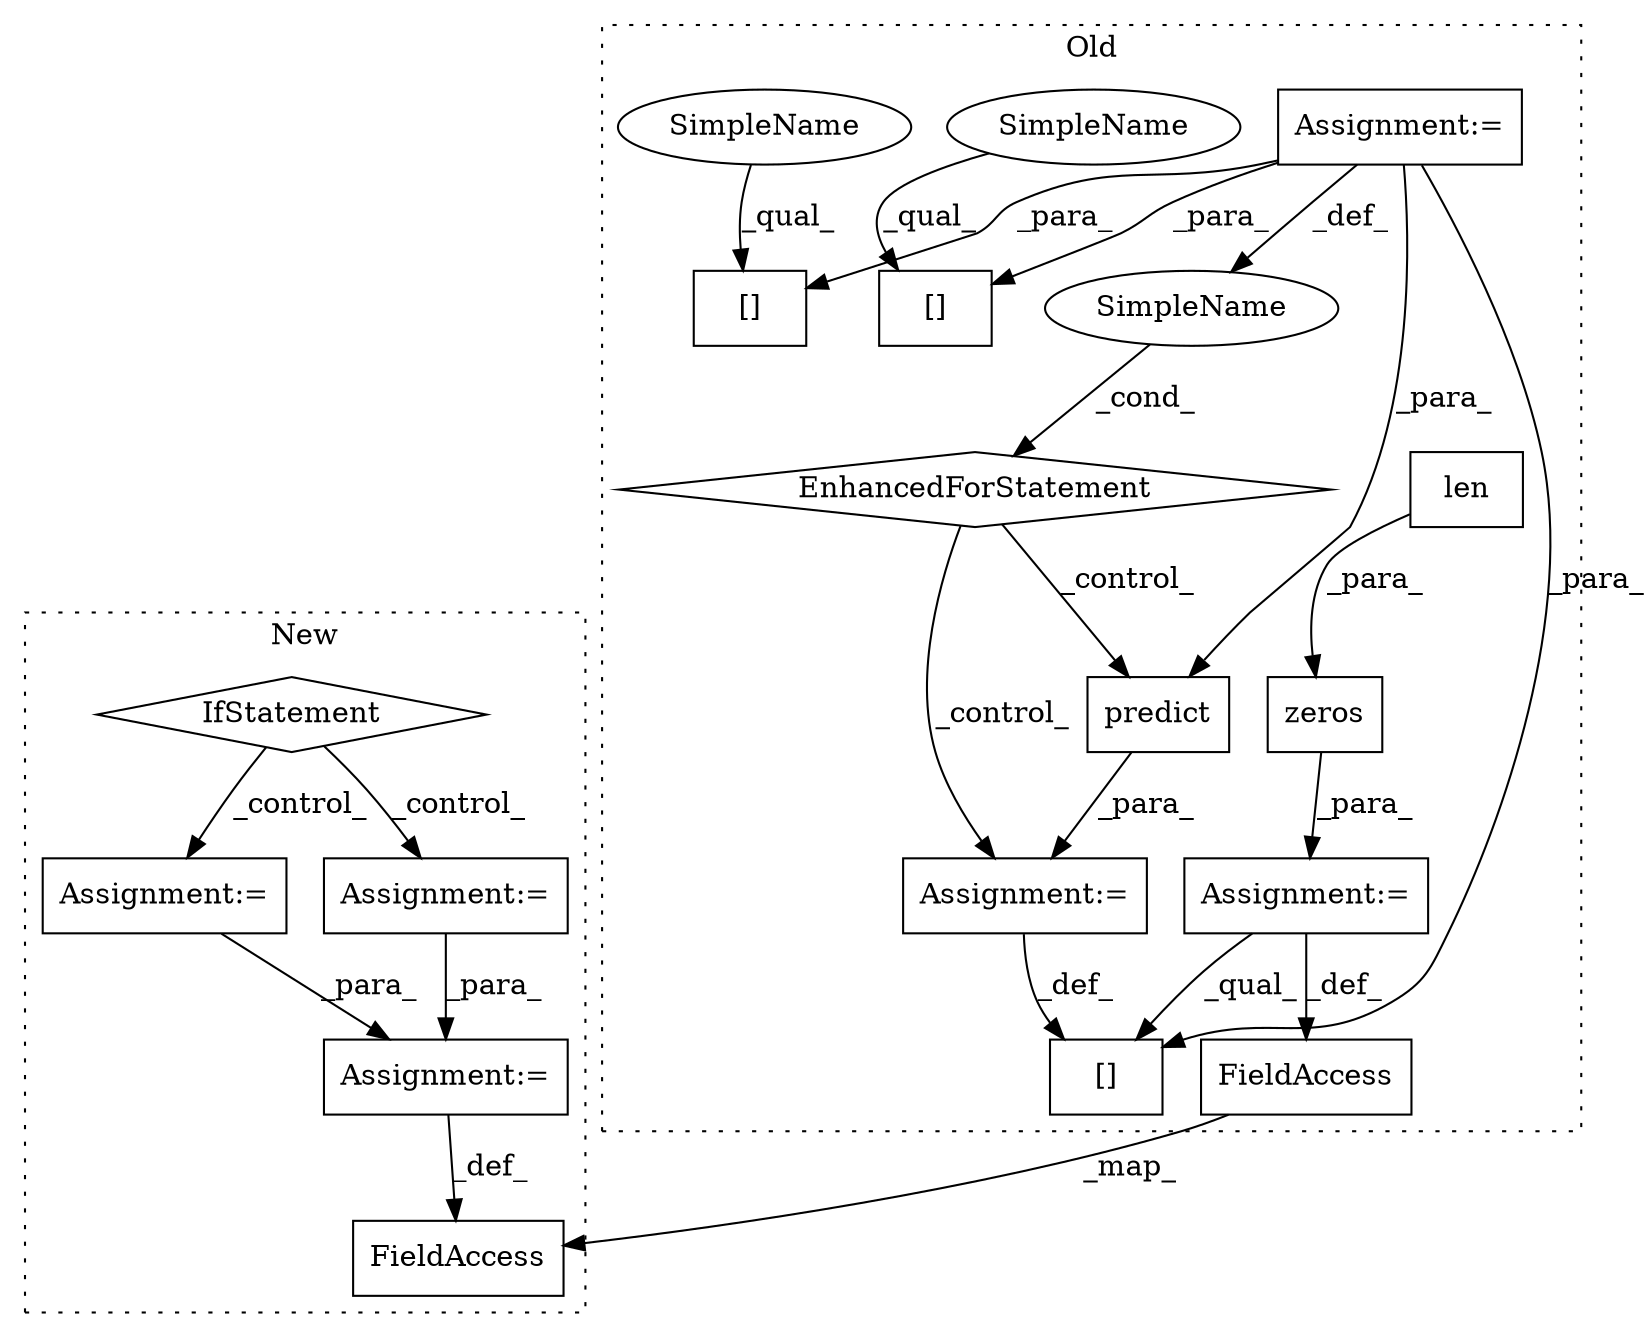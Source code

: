 digraph G {
subgraph cluster0 {
1 [label="predict" a="32" s="1656,1742" l="8,1" shape="box"];
3 [label="Assignment:=" a="7" s="1641" l="1" shape="box"];
4 [label="SimpleName" a="42" s="1484" l="1" shape="ellipse"];
8 [label="EnhancedForStatement" a="70" s="1416,1507" l="64,2" shape="diamond"];
9 [label="[]" a="2" s="1634,1640" l="4,1" shape="box"];
10 [label="len" a="32" s="1309,1321" l="4,1" shape="box"];
12 [label="FieldAccess" a="22" s="1973" l="25" shape="box"];
13 [label="zeros" a="32" s="1382,1409" l="6,1" shape="box"];
14 [label="Assignment:=" a="7" s="1375" l="1" shape="box"];
15 [label="Assignment:=" a="7" s="1416,1507" l="64,2" shape="box"];
16 [label="[]" a="2" s="1724,1735" l="9,1" shape="box"];
17 [label="[]" a="2" s="1607,1618" l="9,1" shape="box"];
18 [label="SimpleName" a="42" s="1607" l="8" shape="ellipse"];
19 [label="SimpleName" a="42" s="1724" l="8" shape="ellipse"];
label = "Old";
style="dotted";
}
subgraph cluster1 {
2 [label="IfStatement" a="25" s="2051,2082" l="4,2" shape="diamond"];
5 [label="Assignment:=" a="7" s="2407" l="1" shape="box"];
6 [label="Assignment:=" a="7" s="2270" l="1" shape="box"];
7 [label="Assignment:=" a="7" s="2514" l="1" shape="box"];
11 [label="FieldAccess" a="22" s="2799" l="25" shape="box"];
label = "New";
style="dotted";
}
1 -> 3 [label="_para_"];
2 -> 6 [label="_control_"];
2 -> 5 [label="_control_"];
3 -> 9 [label="_def_"];
4 -> 8 [label="_cond_"];
5 -> 7 [label="_para_"];
6 -> 7 [label="_para_"];
7 -> 11 [label="_def_"];
8 -> 1 [label="_control_"];
8 -> 3 [label="_control_"];
10 -> 13 [label="_para_"];
12 -> 11 [label="_map_"];
13 -> 14 [label="_para_"];
14 -> 9 [label="_qual_"];
14 -> 12 [label="_def_"];
15 -> 9 [label="_para_"];
15 -> 4 [label="_def_"];
15 -> 16 [label="_para_"];
15 -> 1 [label="_para_"];
15 -> 17 [label="_para_"];
18 -> 17 [label="_qual_"];
19 -> 16 [label="_qual_"];
}